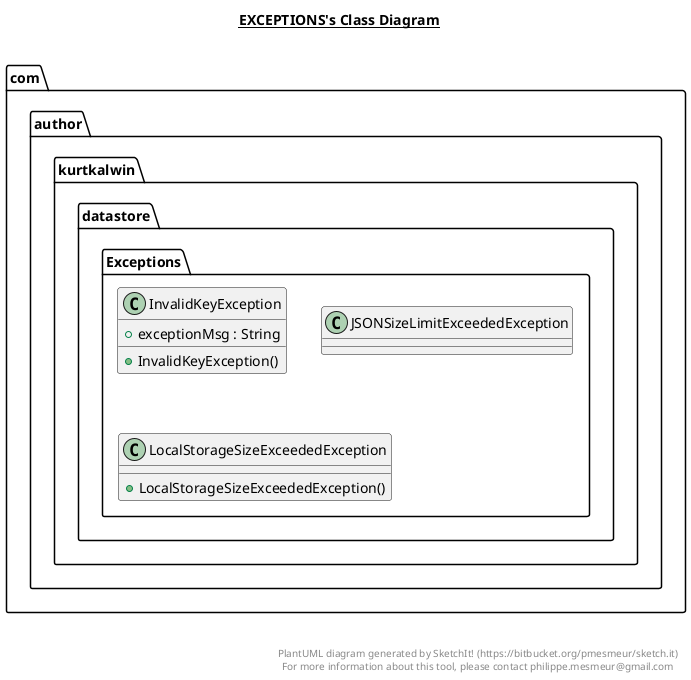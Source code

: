 @startuml

title __EXCEPTIONS's Class Diagram__\n

  namespace com.author.kurtkalwin.datastore {
    namespace Exceptions {
      class com.author.kurtkalwin.datastore.Exceptions.InvalidKeyException {
          + exceptionMsg : String
          + InvalidKeyException()
      }
    }
  }
  

  namespace com.author.kurtkalwin.datastore {
    namespace Exceptions {
      class com.author.kurtkalwin.datastore.Exceptions.JSONSizeLimitExceededException {
      }
    }
  }
  

  namespace com.author.kurtkalwin.datastore {
    namespace Exceptions {
      class com.author.kurtkalwin.datastore.Exceptions.LocalStorageSizeExceededException {
          + LocalStorageSizeExceededException()
      }
    }
  }
  



right footer


PlantUML diagram generated by SketchIt! (https://bitbucket.org/pmesmeur/sketch.it)
For more information about this tool, please contact philippe.mesmeur@gmail.com
endfooter

@enduml
